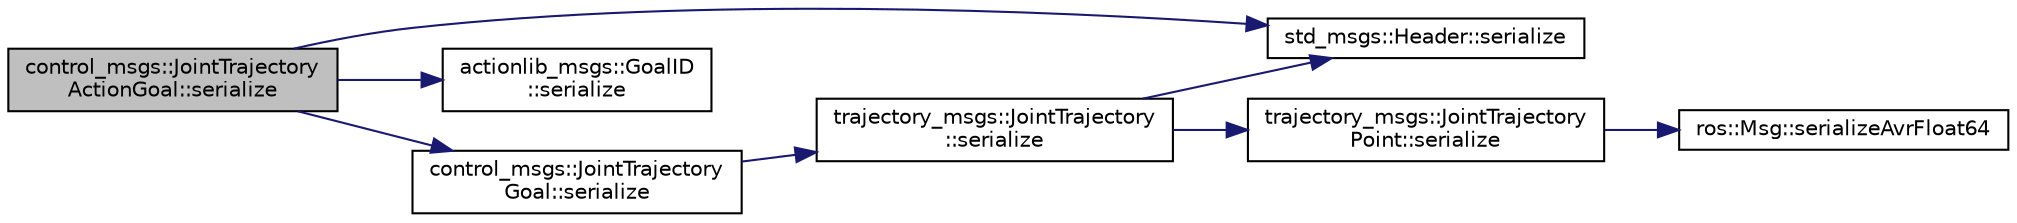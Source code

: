 digraph "control_msgs::JointTrajectoryActionGoal::serialize"
{
  edge [fontname="Helvetica",fontsize="10",labelfontname="Helvetica",labelfontsize="10"];
  node [fontname="Helvetica",fontsize="10",shape=record];
  rankdir="LR";
  Node1 [label="control_msgs::JointTrajectory\lActionGoal::serialize",height=0.2,width=0.4,color="black", fillcolor="grey75", style="filled" fontcolor="black"];
  Node1 -> Node2 [color="midnightblue",fontsize="10",style="solid",fontname="Helvetica"];
  Node2 [label="std_msgs::Header::serialize",height=0.2,width=0.4,color="black", fillcolor="white", style="filled",URL="$classstd__msgs_1_1_header.html#a200c6f9d2576b1a237a19bc2d769925e"];
  Node1 -> Node3 [color="midnightblue",fontsize="10",style="solid",fontname="Helvetica"];
  Node3 [label="actionlib_msgs::GoalID\l::serialize",height=0.2,width=0.4,color="black", fillcolor="white", style="filled",URL="$classactionlib__msgs_1_1_goal_i_d.html#a74c8333830562d918493b976bc23fe94"];
  Node1 -> Node4 [color="midnightblue",fontsize="10",style="solid",fontname="Helvetica"];
  Node4 [label="control_msgs::JointTrajectory\lGoal::serialize",height=0.2,width=0.4,color="black", fillcolor="white", style="filled",URL="$classcontrol__msgs_1_1_joint_trajectory_goal.html#a29ccd47a5d0e2e7fecddf80018d0912b"];
  Node4 -> Node5 [color="midnightblue",fontsize="10",style="solid",fontname="Helvetica"];
  Node5 [label="trajectory_msgs::JointTrajectory\l::serialize",height=0.2,width=0.4,color="black", fillcolor="white", style="filled",URL="$classtrajectory__msgs_1_1_joint_trajectory.html#a3e7b07999d5bcf5f64ac1cfceed2f48d"];
  Node5 -> Node2 [color="midnightblue",fontsize="10",style="solid",fontname="Helvetica"];
  Node5 -> Node6 [color="midnightblue",fontsize="10",style="solid",fontname="Helvetica"];
  Node6 [label="trajectory_msgs::JointTrajectory\lPoint::serialize",height=0.2,width=0.4,color="black", fillcolor="white", style="filled",URL="$classtrajectory__msgs_1_1_joint_trajectory_point.html#a5d28baec8135375d3832c76d508a6e8a"];
  Node6 -> Node7 [color="midnightblue",fontsize="10",style="solid",fontname="Helvetica"];
  Node7 [label="ros::Msg::serializeAvrFloat64",height=0.2,width=0.4,color="black", fillcolor="white", style="filled",URL="$classros_1_1_msg.html#a3fff55e17efd60a7195a14857ff44897",tooltip="This tricky function handles promoting a 32bit float to a 64bit double, so that AVR can publish messa..."];
}
